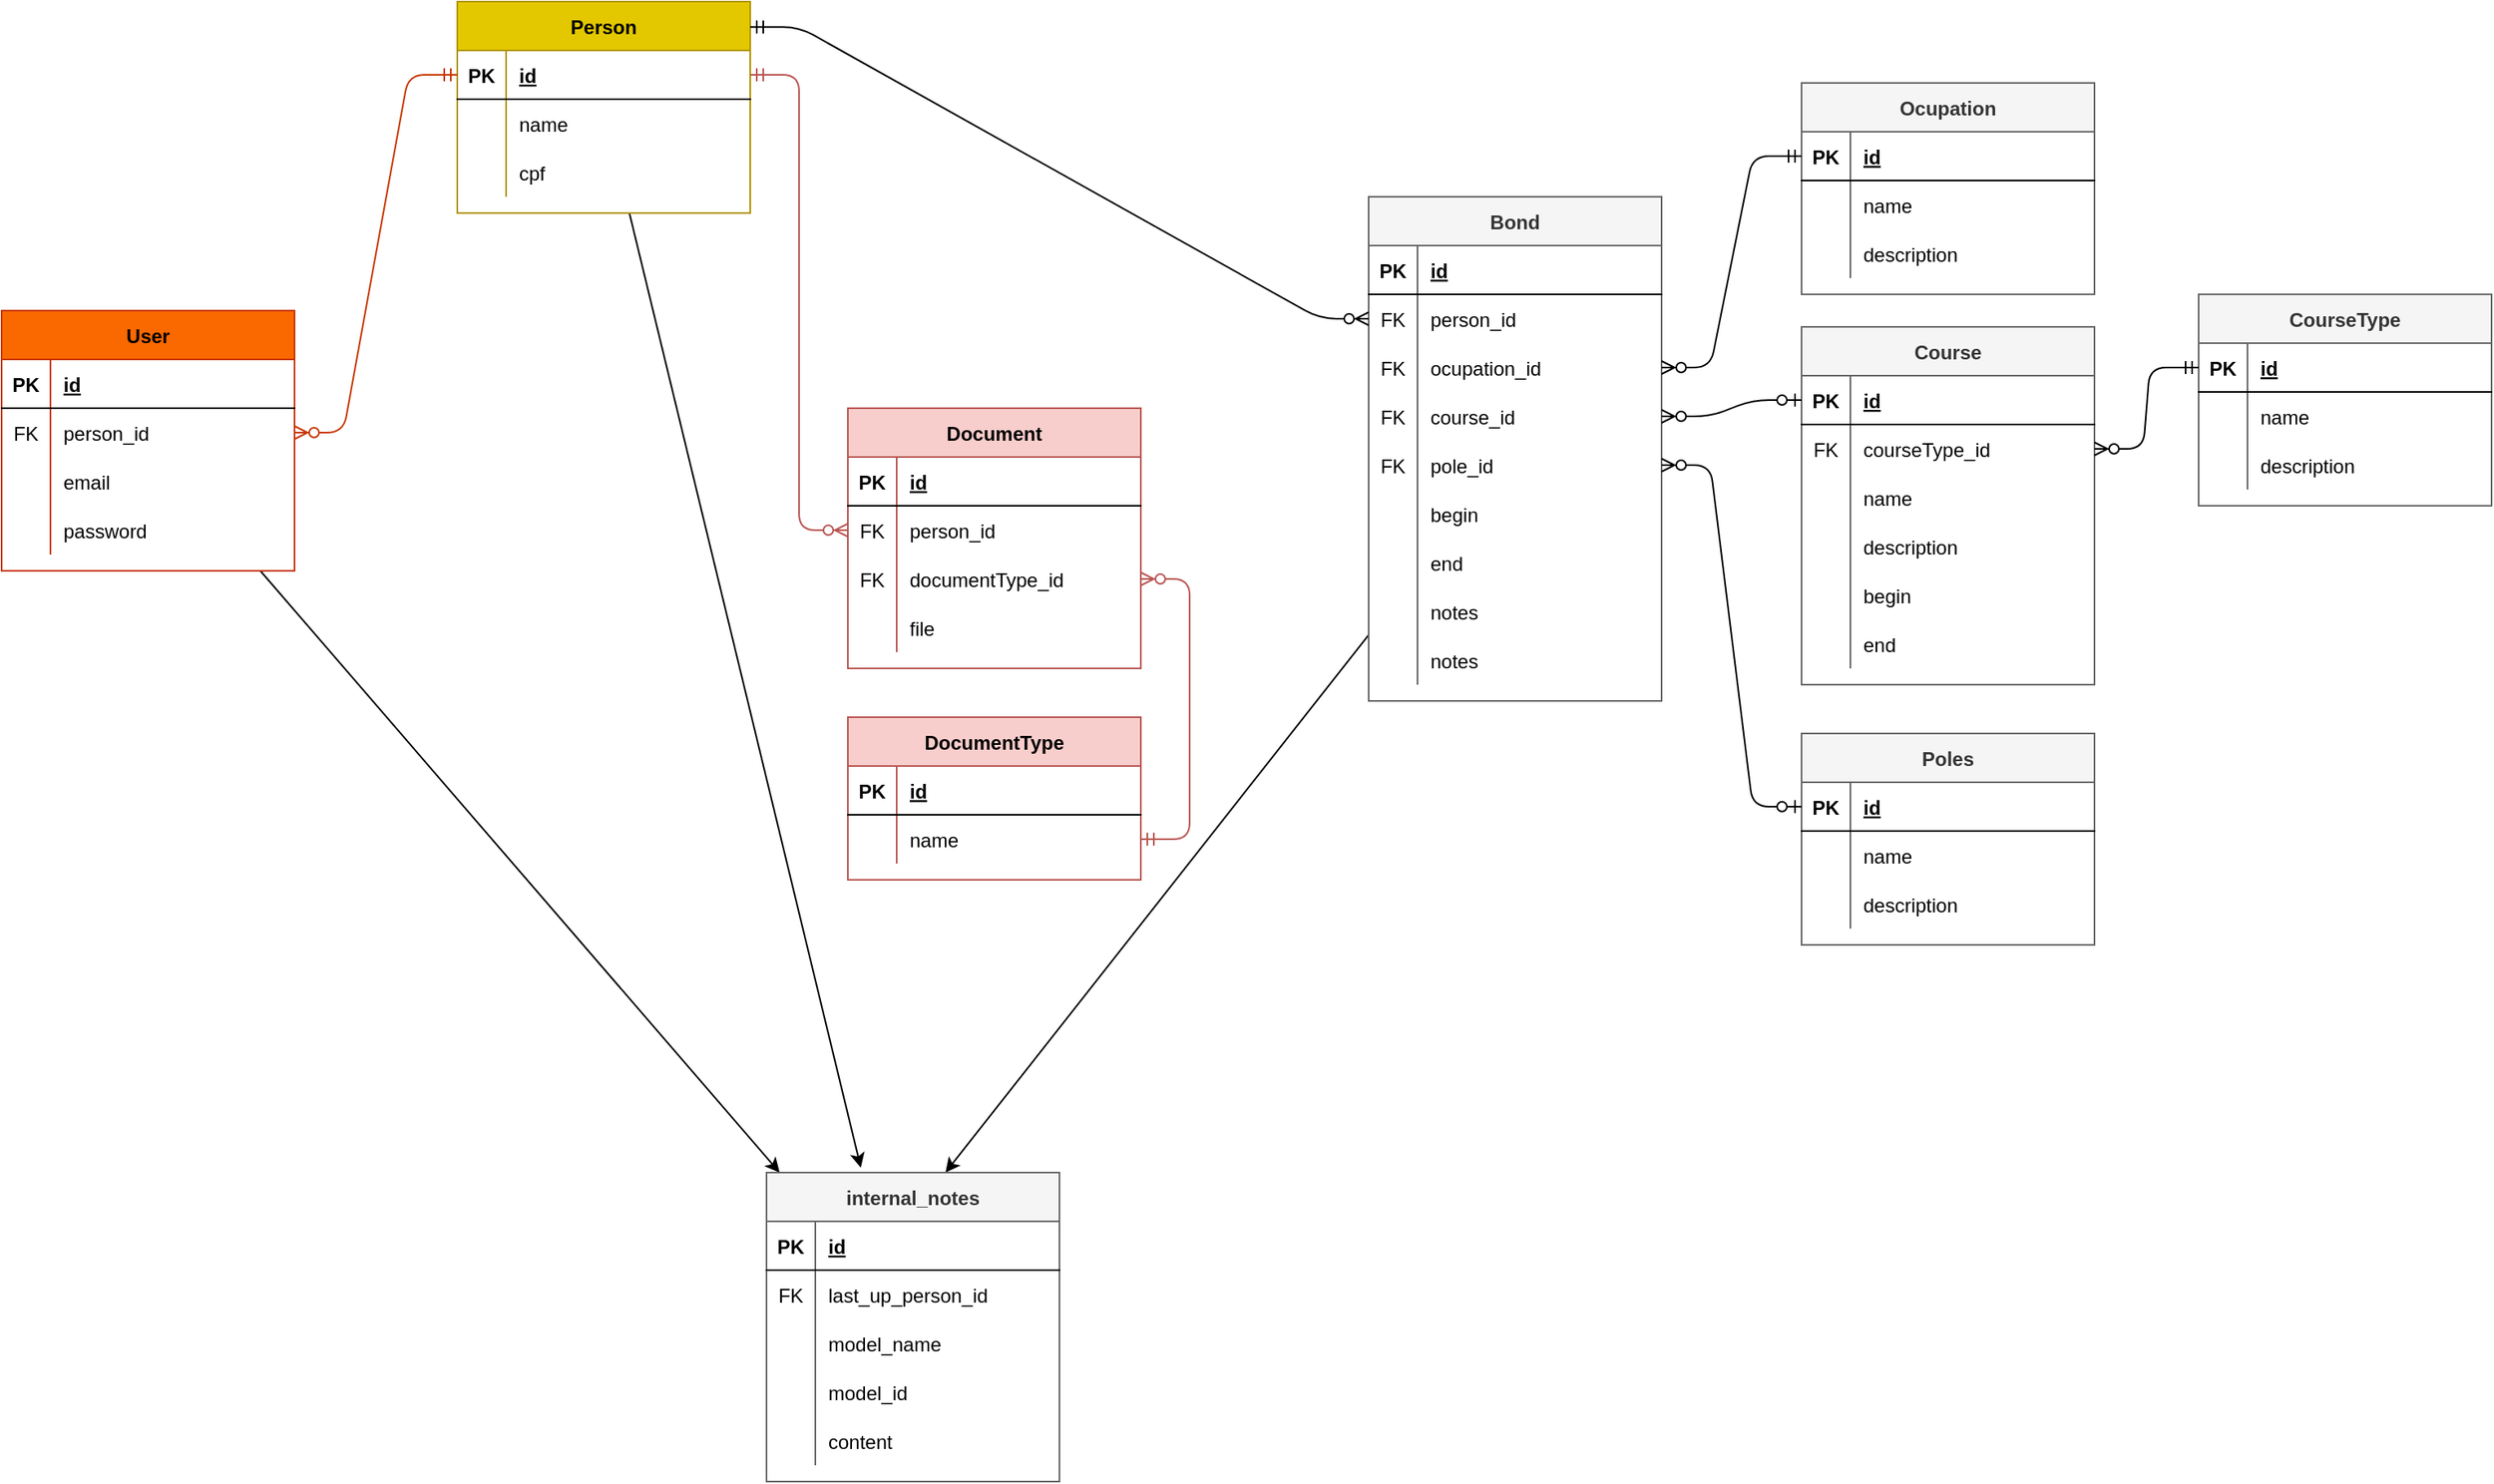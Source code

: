 <mxfile version="14.9.6" type="device" pages="2"><diagram id="ztLqfnOA8o0Iah_QIqPi" name="Geral"><mxGraphModel dx="1422" dy="822" grid="1" gridSize="10" guides="1" tooltips="1" connect="1" arrows="1" fold="1" page="1" pageScale="1" pageWidth="827" pageHeight="1169" background="#FFFFFF" math="0" shadow="0"><root><mxCell id="0"/><mxCell id="1" parent="0"/><mxCell id="5D5GdKtJO7tC9uImAB50-141" style="edgeStyle=none;rounded=0;orthogonalLoop=1;jettySize=auto;html=1;entryX=0.322;entryY=-0.016;entryDx=0;entryDy=0;entryPerimeter=0;" edge="1" parent="1" source="GoyWTh78nv-WPIjJP286-34" target="5D5GdKtJO7tC9uImAB50-120"><mxGeometry relative="1" as="geometry"/></mxCell><mxCell id="GoyWTh78nv-WPIjJP286-34" value="Person" style="shape=table;startSize=30;container=1;collapsible=1;childLayout=tableLayout;fixedRows=1;rowLines=0;fontStyle=1;align=center;resizeLast=1;fillColor=#e3c800;strokeColor=#B09500;fontColor=#000000;" parent="1" vertex="1"><mxGeometry x="350" y="50" width="180" height="130" as="geometry"><mxRectangle x="250" y="110" width="60" height="30" as="alternateBounds"/></mxGeometry></mxCell><mxCell id="GoyWTh78nv-WPIjJP286-35" value="" style="shape=partialRectangle;collapsible=0;dropTarget=0;pointerEvents=0;fillColor=none;top=0;left=0;bottom=1;right=0;points=[[0,0.5],[1,0.5]];portConstraint=eastwest;" parent="GoyWTh78nv-WPIjJP286-34" vertex="1"><mxGeometry y="30" width="180" height="30" as="geometry"/></mxCell><mxCell id="GoyWTh78nv-WPIjJP286-36" value="PK" style="shape=partialRectangle;connectable=0;fillColor=none;top=0;left=0;bottom=0;right=0;fontStyle=1;overflow=hidden;" parent="GoyWTh78nv-WPIjJP286-35" vertex="1"><mxGeometry width="30" height="30" as="geometry"/></mxCell><mxCell id="GoyWTh78nv-WPIjJP286-37" value="id" style="shape=partialRectangle;connectable=0;fillColor=none;top=0;left=0;bottom=0;right=0;align=left;spacingLeft=6;fontStyle=5;overflow=hidden;" parent="GoyWTh78nv-WPIjJP286-35" vertex="1"><mxGeometry x="30" width="150" height="30" as="geometry"/></mxCell><mxCell id="GoyWTh78nv-WPIjJP286-38" value="" style="shape=partialRectangle;collapsible=0;dropTarget=0;pointerEvents=0;fillColor=none;top=0;left=0;bottom=0;right=0;points=[[0,0.5],[1,0.5]];portConstraint=eastwest;" parent="GoyWTh78nv-WPIjJP286-34" vertex="1"><mxGeometry y="60" width="180" height="30" as="geometry"/></mxCell><mxCell id="GoyWTh78nv-WPIjJP286-39" value="" style="shape=partialRectangle;connectable=0;fillColor=none;top=0;left=0;bottom=0;right=0;editable=1;overflow=hidden;" parent="GoyWTh78nv-WPIjJP286-38" vertex="1"><mxGeometry width="30" height="30" as="geometry"/></mxCell><mxCell id="GoyWTh78nv-WPIjJP286-40" value="name" style="shape=partialRectangle;connectable=0;fillColor=none;top=0;left=0;bottom=0;right=0;align=left;spacingLeft=6;overflow=hidden;" parent="GoyWTh78nv-WPIjJP286-38" vertex="1"><mxGeometry x="30" width="150" height="30" as="geometry"/></mxCell><mxCell id="GoyWTh78nv-WPIjJP286-41" value="" style="shape=partialRectangle;collapsible=0;dropTarget=0;pointerEvents=0;fillColor=none;top=0;left=0;bottom=0;right=0;points=[[0,0.5],[1,0.5]];portConstraint=eastwest;" parent="GoyWTh78nv-WPIjJP286-34" vertex="1"><mxGeometry y="90" width="180" height="30" as="geometry"/></mxCell><mxCell id="GoyWTh78nv-WPIjJP286-42" value="" style="shape=partialRectangle;connectable=0;fillColor=none;top=0;left=0;bottom=0;right=0;editable=1;overflow=hidden;" parent="GoyWTh78nv-WPIjJP286-41" vertex="1"><mxGeometry width="30" height="30" as="geometry"/></mxCell><mxCell id="GoyWTh78nv-WPIjJP286-43" value="cpf" style="shape=partialRectangle;connectable=0;fillColor=none;top=0;left=0;bottom=0;right=0;align=left;spacingLeft=6;overflow=hidden;" parent="GoyWTh78nv-WPIjJP286-41" vertex="1"><mxGeometry x="30" width="150" height="30" as="geometry"/></mxCell><mxCell id="5D5GdKtJO7tC9uImAB50-140" style="edgeStyle=none;rounded=0;orthogonalLoop=1;jettySize=auto;html=1;" edge="1" parent="1" source="2" target="5D5GdKtJO7tC9uImAB50-120"><mxGeometry relative="1" as="geometry"/></mxCell><mxCell id="2" value="User" style="shape=table;startSize=30;container=1;collapsible=1;childLayout=tableLayout;fixedRows=1;rowLines=0;fontStyle=1;align=center;resizeLast=1;fillColor=#fa6800;strokeColor=#C73500;fontColor=#000000;" parent="1" vertex="1"><mxGeometry x="70" y="240" width="180" height="160" as="geometry"><mxRectangle x="100" y="180" width="60" height="30" as="alternateBounds"/></mxGeometry></mxCell><mxCell id="3" value="" style="shape=partialRectangle;collapsible=0;dropTarget=0;pointerEvents=0;fillColor=none;top=0;left=0;bottom=1;right=0;points=[[0,0.5],[1,0.5]];portConstraint=eastwest;" parent="2" vertex="1"><mxGeometry y="30" width="180" height="30" as="geometry"/></mxCell><mxCell id="4" value="PK" style="shape=partialRectangle;connectable=0;fillColor=none;top=0;left=0;bottom=0;right=0;fontStyle=1;overflow=hidden;" parent="3" vertex="1"><mxGeometry width="30" height="30" as="geometry"/></mxCell><mxCell id="5" value="id" style="shape=partialRectangle;connectable=0;fillColor=none;top=0;left=0;bottom=0;right=0;align=left;spacingLeft=6;fontStyle=5;overflow=hidden;" parent="3" vertex="1"><mxGeometry x="30" width="150" height="30" as="geometry"/></mxCell><mxCell id="6" value="" style="shape=partialRectangle;collapsible=0;dropTarget=0;pointerEvents=0;fillColor=none;top=0;left=0;bottom=0;right=0;points=[[0,0.5],[1,0.5]];portConstraint=eastwest;" parent="2" vertex="1"><mxGeometry y="60" width="180" height="30" as="geometry"/></mxCell><mxCell id="7" value="FK" style="shape=partialRectangle;connectable=0;fillColor=none;top=0;left=0;bottom=0;right=0;editable=1;overflow=hidden;" parent="6" vertex="1"><mxGeometry width="30" height="30" as="geometry"/></mxCell><mxCell id="8" value="person_id" style="shape=partialRectangle;connectable=0;fillColor=none;top=0;left=0;bottom=0;right=0;align=left;spacingLeft=6;overflow=hidden;" parent="6" vertex="1"><mxGeometry x="30" width="150" height="30" as="geometry"/></mxCell><mxCell id="9" value="" style="shape=partialRectangle;collapsible=0;dropTarget=0;pointerEvents=0;fillColor=none;top=0;left=0;bottom=0;right=0;points=[[0,0.5],[1,0.5]];portConstraint=eastwest;" parent="2" vertex="1"><mxGeometry y="90" width="180" height="30" as="geometry"/></mxCell><mxCell id="10" value="" style="shape=partialRectangle;connectable=0;fillColor=none;top=0;left=0;bottom=0;right=0;editable=1;overflow=hidden;" parent="9" vertex="1"><mxGeometry width="30" height="30" as="geometry"/></mxCell><mxCell id="11" value="email" style="shape=partialRectangle;connectable=0;fillColor=none;top=0;left=0;bottom=0;right=0;align=left;spacingLeft=6;overflow=hidden;" parent="9" vertex="1"><mxGeometry x="30" width="150" height="30" as="geometry"/></mxCell><mxCell id="12" value="" style="shape=partialRectangle;collapsible=0;dropTarget=0;pointerEvents=0;fillColor=none;top=0;left=0;bottom=0;right=0;points=[[0,0.5],[1,0.5]];portConstraint=eastwest;" parent="2" vertex="1"><mxGeometry y="120" width="180" height="30" as="geometry"/></mxCell><mxCell id="13" value="" style="shape=partialRectangle;connectable=0;fillColor=none;top=0;left=0;bottom=0;right=0;editable=1;overflow=hidden;" parent="12" vertex="1"><mxGeometry width="30" height="30" as="geometry"/></mxCell><mxCell id="14" value="password" style="shape=partialRectangle;connectable=0;fillColor=none;top=0;left=0;bottom=0;right=0;align=left;spacingLeft=6;overflow=hidden;" parent="12" vertex="1"><mxGeometry x="30" width="150" height="30" as="geometry"/></mxCell><mxCell id="rRbssYaLjys8ob-0oXuS-14" value="Document" style="shape=table;startSize=30;container=1;collapsible=1;childLayout=tableLayout;fixedRows=1;rowLines=0;fontStyle=1;align=center;resizeLast=1;fillColor=#f8cecc;strokeColor=#b85450;" parent="1" vertex="1"><mxGeometry x="590" y="300" width="180" height="160" as="geometry"><mxRectangle x="250" y="110" width="60" height="30" as="alternateBounds"/></mxGeometry></mxCell><mxCell id="rRbssYaLjys8ob-0oXuS-15" value="" style="shape=partialRectangle;collapsible=0;dropTarget=0;pointerEvents=0;fillColor=none;top=0;left=0;bottom=1;right=0;points=[[0,0.5],[1,0.5]];portConstraint=eastwest;" parent="rRbssYaLjys8ob-0oXuS-14" vertex="1"><mxGeometry y="30" width="180" height="30" as="geometry"/></mxCell><mxCell id="rRbssYaLjys8ob-0oXuS-16" value="PK" style="shape=partialRectangle;connectable=0;fillColor=none;top=0;left=0;bottom=0;right=0;fontStyle=1;overflow=hidden;" parent="rRbssYaLjys8ob-0oXuS-15" vertex="1"><mxGeometry width="30" height="30" as="geometry"/></mxCell><mxCell id="rRbssYaLjys8ob-0oXuS-17" value="id" style="shape=partialRectangle;connectable=0;fillColor=none;top=0;left=0;bottom=0;right=0;align=left;spacingLeft=6;fontStyle=5;overflow=hidden;" parent="rRbssYaLjys8ob-0oXuS-15" vertex="1"><mxGeometry x="30" width="150" height="30" as="geometry"/></mxCell><mxCell id="rRbssYaLjys8ob-0oXuS-49" style="shape=partialRectangle;collapsible=0;dropTarget=0;pointerEvents=0;fillColor=none;top=0;left=0;bottom=0;right=0;points=[[0,0.5],[1,0.5]];portConstraint=eastwest;" parent="rRbssYaLjys8ob-0oXuS-14" vertex="1"><mxGeometry y="60" width="180" height="30" as="geometry"/></mxCell><mxCell id="rRbssYaLjys8ob-0oXuS-50" value="FK" style="shape=partialRectangle;connectable=0;fillColor=none;top=0;left=0;bottom=0;right=0;editable=1;overflow=hidden;" parent="rRbssYaLjys8ob-0oXuS-49" vertex="1"><mxGeometry width="30" height="30" as="geometry"/></mxCell><mxCell id="rRbssYaLjys8ob-0oXuS-51" value="person_id" style="shape=partialRectangle;connectable=0;fillColor=none;top=0;left=0;bottom=0;right=0;align=left;spacingLeft=6;overflow=hidden;" parent="rRbssYaLjys8ob-0oXuS-49" vertex="1"><mxGeometry x="30" width="150" height="30" as="geometry"/></mxCell><mxCell id="rRbssYaLjys8ob-0oXuS-18" value="" style="shape=partialRectangle;collapsible=0;dropTarget=0;pointerEvents=0;fillColor=none;top=0;left=0;bottom=0;right=0;points=[[0,0.5],[1,0.5]];portConstraint=eastwest;" parent="rRbssYaLjys8ob-0oXuS-14" vertex="1"><mxGeometry y="90" width="180" height="30" as="geometry"/></mxCell><mxCell id="rRbssYaLjys8ob-0oXuS-19" value="FK" style="shape=partialRectangle;connectable=0;fillColor=none;top=0;left=0;bottom=0;right=0;editable=1;overflow=hidden;" parent="rRbssYaLjys8ob-0oXuS-18" vertex="1"><mxGeometry width="30" height="30" as="geometry"/></mxCell><mxCell id="rRbssYaLjys8ob-0oXuS-20" value="documentType_id" style="shape=partialRectangle;connectable=0;fillColor=none;top=0;left=0;bottom=0;right=0;align=left;spacingLeft=6;overflow=hidden;" parent="rRbssYaLjys8ob-0oXuS-18" vertex="1"><mxGeometry x="30" width="150" height="30" as="geometry"/></mxCell><mxCell id="rRbssYaLjys8ob-0oXuS-31" style="shape=partialRectangle;collapsible=0;dropTarget=0;pointerEvents=0;fillColor=none;top=0;left=0;bottom=0;right=0;points=[[0,0.5],[1,0.5]];portConstraint=eastwest;" parent="rRbssYaLjys8ob-0oXuS-14" vertex="1"><mxGeometry y="120" width="180" height="30" as="geometry"/></mxCell><mxCell id="rRbssYaLjys8ob-0oXuS-32" style="shape=partialRectangle;connectable=0;fillColor=none;top=0;left=0;bottom=0;right=0;editable=1;overflow=hidden;" parent="rRbssYaLjys8ob-0oXuS-31" vertex="1"><mxGeometry width="30" height="30" as="geometry"/></mxCell><mxCell id="rRbssYaLjys8ob-0oXuS-33" value="file" style="shape=partialRectangle;connectable=0;fillColor=none;top=0;left=0;bottom=0;right=0;align=left;spacingLeft=6;overflow=hidden;" parent="rRbssYaLjys8ob-0oXuS-31" vertex="1"><mxGeometry x="30" width="150" height="30" as="geometry"/></mxCell><mxCell id="rRbssYaLjys8ob-0oXuS-34" value="DocumentType" style="shape=table;startSize=30;container=1;collapsible=1;childLayout=tableLayout;fixedRows=1;rowLines=0;fontStyle=1;align=center;resizeLast=1;fillColor=#f8cecc;strokeColor=#b85450;" parent="1" vertex="1"><mxGeometry x="590" y="490" width="180" height="100" as="geometry"><mxRectangle x="250" y="110" width="60" height="30" as="alternateBounds"/></mxGeometry></mxCell><mxCell id="rRbssYaLjys8ob-0oXuS-35" value="" style="shape=partialRectangle;collapsible=0;dropTarget=0;pointerEvents=0;fillColor=none;top=0;left=0;bottom=1;right=0;points=[[0,0.5],[1,0.5]];portConstraint=eastwest;" parent="rRbssYaLjys8ob-0oXuS-34" vertex="1"><mxGeometry y="30" width="180" height="30" as="geometry"/></mxCell><mxCell id="rRbssYaLjys8ob-0oXuS-36" value="PK" style="shape=partialRectangle;connectable=0;fillColor=none;top=0;left=0;bottom=0;right=0;fontStyle=1;overflow=hidden;" parent="rRbssYaLjys8ob-0oXuS-35" vertex="1"><mxGeometry width="30" height="30" as="geometry"/></mxCell><mxCell id="rRbssYaLjys8ob-0oXuS-37" value="id" style="shape=partialRectangle;connectable=0;fillColor=none;top=0;left=0;bottom=0;right=0;align=left;spacingLeft=6;fontStyle=5;overflow=hidden;" parent="rRbssYaLjys8ob-0oXuS-35" vertex="1"><mxGeometry x="30" width="150" height="30" as="geometry"/></mxCell><mxCell id="rRbssYaLjys8ob-0oXuS-38" value="" style="shape=partialRectangle;collapsible=0;dropTarget=0;pointerEvents=0;fillColor=none;top=0;left=0;bottom=0;right=0;points=[[0,0.5],[1,0.5]];portConstraint=eastwest;" parent="rRbssYaLjys8ob-0oXuS-34" vertex="1"><mxGeometry y="60" width="180" height="30" as="geometry"/></mxCell><mxCell id="rRbssYaLjys8ob-0oXuS-39" value="" style="shape=partialRectangle;connectable=0;fillColor=none;top=0;left=0;bottom=0;right=0;editable=1;overflow=hidden;" parent="rRbssYaLjys8ob-0oXuS-38" vertex="1"><mxGeometry width="30" height="30" as="geometry"/></mxCell><mxCell id="rRbssYaLjys8ob-0oXuS-40" value="name" style="shape=partialRectangle;connectable=0;fillColor=none;top=0;left=0;bottom=0;right=0;align=left;spacingLeft=6;overflow=hidden;" parent="rRbssYaLjys8ob-0oXuS-38" vertex="1"><mxGeometry x="30" width="150" height="30" as="geometry"/></mxCell><mxCell id="15" value="" style="edgeStyle=entityRelationEdgeStyle;fontSize=12;html=1;endArrow=ERzeroToMany;startArrow=ERmandOne;exitX=0;exitY=0.5;exitDx=0;exitDy=0;fillColor=#fa6800;strokeColor=#C73500;" parent="1" source="GoyWTh78nv-WPIjJP286-35" target="6" edge="1"><mxGeometry width="100" height="100" relative="1" as="geometry"><mxPoint x="360" y="490" as="sourcePoint"/><mxPoint x="460" y="390" as="targetPoint"/></mxGeometry></mxCell><mxCell id="17" value="" style="edgeStyle=entityRelationEdgeStyle;fontSize=12;html=1;endArrow=ERzeroToMany;startArrow=ERmandOne;exitX=1;exitY=0.5;exitDx=0;exitDy=0;entryX=0;entryY=0.5;entryDx=0;entryDy=0;fillColor=#f8cecc;strokeColor=#b85450;" parent="1" source="GoyWTh78nv-WPIjJP286-35" target="rRbssYaLjys8ob-0oXuS-49" edge="1"><mxGeometry width="100" height="100" relative="1" as="geometry"><mxPoint x="200" y="650" as="sourcePoint"/><mxPoint x="300" y="550" as="targetPoint"/></mxGeometry></mxCell><mxCell id="18" value="" style="edgeStyle=entityRelationEdgeStyle;fontSize=12;html=1;endArrow=ERzeroToMany;startArrow=ERmandOne;fillColor=#f8cecc;strokeColor=#b85450;exitX=1;exitY=0.5;exitDx=0;exitDy=0;entryX=1;entryY=0.5;entryDx=0;entryDy=0;" parent="1" source="rRbssYaLjys8ob-0oXuS-38" target="rRbssYaLjys8ob-0oXuS-18" edge="1"><mxGeometry width="100" height="100" relative="1" as="geometry"><mxPoint x="240" y="710" as="sourcePoint"/><mxPoint x="800" y="610" as="targetPoint"/></mxGeometry></mxCell><mxCell id="5D5GdKtJO7tC9uImAB50-139" style="rounded=0;orthogonalLoop=1;jettySize=auto;html=1;entryX=0.611;entryY=0;entryDx=0;entryDy=0;entryPerimeter=0;" edge="1" parent="1" source="19" target="5D5GdKtJO7tC9uImAB50-120"><mxGeometry relative="1" as="geometry"/></mxCell><mxCell id="19" value="Bond" style="shape=table;startSize=30;container=1;collapsible=1;childLayout=tableLayout;fixedRows=1;rowLines=0;fontStyle=1;align=center;resizeLast=1;fillColor=#f5f5f5;strokeColor=#666666;fontColor=#333333;" parent="1" vertex="1"><mxGeometry x="910" y="170" width="180" height="310" as="geometry"><mxRectangle x="100" y="180" width="60" height="30" as="alternateBounds"/></mxGeometry></mxCell><mxCell id="20" value="" style="shape=partialRectangle;collapsible=0;dropTarget=0;pointerEvents=0;fillColor=none;top=0;left=0;bottom=1;right=0;points=[[0,0.5],[1,0.5]];portConstraint=eastwest;" parent="19" vertex="1"><mxGeometry y="30" width="180" height="30" as="geometry"/></mxCell><mxCell id="21" value="PK" style="shape=partialRectangle;connectable=0;fillColor=none;top=0;left=0;bottom=0;right=0;fontStyle=1;overflow=hidden;" parent="20" vertex="1"><mxGeometry width="30" height="30" as="geometry"/></mxCell><mxCell id="22" value="id" style="shape=partialRectangle;connectable=0;fillColor=none;top=0;left=0;bottom=0;right=0;align=left;spacingLeft=6;fontStyle=5;overflow=hidden;" parent="20" vertex="1"><mxGeometry x="30" width="150" height="30" as="geometry"/></mxCell><mxCell id="23" value="" style="shape=partialRectangle;collapsible=0;dropTarget=0;pointerEvents=0;fillColor=none;top=0;left=0;bottom=0;right=0;points=[[0,0.5],[1,0.5]];portConstraint=eastwest;" parent="19" vertex="1"><mxGeometry y="60" width="180" height="30" as="geometry"/></mxCell><mxCell id="24" value="FK" style="shape=partialRectangle;connectable=0;fillColor=none;top=0;left=0;bottom=0;right=0;editable=1;overflow=hidden;" parent="23" vertex="1"><mxGeometry width="30" height="30" as="geometry"/></mxCell><mxCell id="25" value="person_id" style="shape=partialRectangle;connectable=0;fillColor=none;top=0;left=0;bottom=0;right=0;align=left;spacingLeft=6;overflow=hidden;" parent="23" vertex="1"><mxGeometry x="30" width="150" height="30" as="geometry"/></mxCell><mxCell id="41" style="shape=partialRectangle;collapsible=0;dropTarget=0;pointerEvents=0;fillColor=none;top=0;left=0;bottom=0;right=0;points=[[0,0.5],[1,0.5]];portConstraint=eastwest;" parent="19" vertex="1"><mxGeometry y="90" width="180" height="30" as="geometry"/></mxCell><mxCell id="42" value="FK" style="shape=partialRectangle;connectable=0;fillColor=none;top=0;left=0;bottom=0;right=0;editable=1;overflow=hidden;" parent="41" vertex="1"><mxGeometry width="30" height="30" as="geometry"/></mxCell><mxCell id="43" value="ocupation_id" style="shape=partialRectangle;connectable=0;fillColor=none;top=0;left=0;bottom=0;right=0;align=left;spacingLeft=6;overflow=hidden;" parent="41" vertex="1"><mxGeometry x="30" width="150" height="30" as="geometry"/></mxCell><mxCell id="44" style="shape=partialRectangle;collapsible=0;dropTarget=0;pointerEvents=0;fillColor=none;top=0;left=0;bottom=0;right=0;points=[[0,0.5],[1,0.5]];portConstraint=eastwest;" parent="19" vertex="1"><mxGeometry y="120" width="180" height="30" as="geometry"/></mxCell><mxCell id="45" value="FK" style="shape=partialRectangle;connectable=0;fillColor=none;top=0;left=0;bottom=0;right=0;editable=1;overflow=hidden;" parent="44" vertex="1"><mxGeometry width="30" height="30" as="geometry"/></mxCell><mxCell id="46" value="course_id" style="shape=partialRectangle;connectable=0;fillColor=none;top=0;left=0;bottom=0;right=0;align=left;spacingLeft=6;overflow=hidden;" parent="44" vertex="1"><mxGeometry x="30" width="150" height="30" as="geometry"/></mxCell><mxCell id="35" style="shape=partialRectangle;collapsible=0;dropTarget=0;pointerEvents=0;fillColor=none;top=0;left=0;bottom=0;right=0;points=[[0,0.5],[1,0.5]];portConstraint=eastwest;" parent="19" vertex="1"><mxGeometry y="150" width="180" height="30" as="geometry"/></mxCell><mxCell id="36" value="FK" style="shape=partialRectangle;connectable=0;fillColor=none;top=0;left=0;bottom=0;right=0;editable=1;overflow=hidden;" parent="35" vertex="1"><mxGeometry width="30" height="30" as="geometry"/></mxCell><mxCell id="37" value="pole_id" style="shape=partialRectangle;connectable=0;fillColor=none;top=0;left=0;bottom=0;right=0;align=left;spacingLeft=6;overflow=hidden;" parent="35" vertex="1"><mxGeometry x="30" width="150" height="30" as="geometry"/></mxCell><mxCell id="26" value="" style="shape=partialRectangle;collapsible=0;dropTarget=0;pointerEvents=0;fillColor=none;top=0;left=0;bottom=0;right=0;points=[[0,0.5],[1,0.5]];portConstraint=eastwest;" parent="19" vertex="1"><mxGeometry y="180" width="180" height="30" as="geometry"/></mxCell><mxCell id="27" value="" style="shape=partialRectangle;connectable=0;fillColor=none;top=0;left=0;bottom=0;right=0;editable=1;overflow=hidden;" parent="26" vertex="1"><mxGeometry width="30" height="30" as="geometry"/></mxCell><mxCell id="28" value="begin" style="shape=partialRectangle;connectable=0;fillColor=none;top=0;left=0;bottom=0;right=0;align=left;spacingLeft=6;overflow=hidden;" parent="26" vertex="1"><mxGeometry x="30" width="150" height="30" as="geometry"/></mxCell><mxCell id="29" value="" style="shape=partialRectangle;collapsible=0;dropTarget=0;pointerEvents=0;fillColor=none;top=0;left=0;bottom=0;right=0;points=[[0,0.5],[1,0.5]];portConstraint=eastwest;" parent="19" vertex="1"><mxGeometry y="210" width="180" height="30" as="geometry"/></mxCell><mxCell id="30" value="" style="shape=partialRectangle;connectable=0;fillColor=none;top=0;left=0;bottom=0;right=0;editable=1;overflow=hidden;" parent="29" vertex="1"><mxGeometry width="30" height="30" as="geometry"/></mxCell><mxCell id="31" value="end" style="shape=partialRectangle;connectable=0;fillColor=none;top=0;left=0;bottom=0;right=0;align=left;spacingLeft=6;overflow=hidden;" parent="29" vertex="1"><mxGeometry x="30" width="150" height="30" as="geometry"/></mxCell><mxCell id="hvBp4C-w39D1sYelr3T_-169" style="shape=partialRectangle;collapsible=0;dropTarget=0;pointerEvents=0;fillColor=none;top=0;left=0;bottom=0;right=0;points=[[0,0.5],[1,0.5]];portConstraint=eastwest;" parent="19" vertex="1"><mxGeometry y="240" width="180" height="30" as="geometry"/></mxCell><mxCell id="hvBp4C-w39D1sYelr3T_-170" style="shape=partialRectangle;connectable=0;fillColor=none;top=0;left=0;bottom=0;right=0;editable=1;overflow=hidden;" parent="hvBp4C-w39D1sYelr3T_-169" vertex="1"><mxGeometry width="30" height="30" as="geometry"/></mxCell><mxCell id="hvBp4C-w39D1sYelr3T_-171" value="notes" style="shape=partialRectangle;connectable=0;fillColor=none;top=0;left=0;bottom=0;right=0;align=left;spacingLeft=6;overflow=hidden;" parent="hvBp4C-w39D1sYelr3T_-169" vertex="1"><mxGeometry x="30" width="150" height="30" as="geometry"/></mxCell><mxCell id="118" style="shape=partialRectangle;collapsible=0;dropTarget=0;pointerEvents=0;fillColor=none;top=0;left=0;bottom=0;right=0;points=[[0,0.5],[1,0.5]];portConstraint=eastwest;" parent="19" vertex="1"><mxGeometry y="270" width="180" height="30" as="geometry"/></mxCell><mxCell id="119" style="shape=partialRectangle;connectable=0;fillColor=none;top=0;left=0;bottom=0;right=0;editable=1;overflow=hidden;" parent="118" vertex="1"><mxGeometry width="30" height="30" as="geometry"/></mxCell><mxCell id="120" value="notes" style="shape=partialRectangle;connectable=0;fillColor=none;top=0;left=0;bottom=0;right=0;align=left;spacingLeft=6;overflow=hidden;" parent="118" vertex="1"><mxGeometry x="30" width="150" height="30" as="geometry"/></mxCell><mxCell id="47" value="Ocupation" style="shape=table;startSize=30;container=1;collapsible=1;childLayout=tableLayout;fixedRows=1;rowLines=0;fontStyle=1;align=center;resizeLast=1;fillColor=#f5f5f5;strokeColor=#666666;fontColor=#333333;" parent="1" vertex="1"><mxGeometry x="1176" y="100" width="180" height="130" as="geometry"><mxRectangle x="100" y="180" width="60" height="30" as="alternateBounds"/></mxGeometry></mxCell><mxCell id="48" value="" style="shape=partialRectangle;collapsible=0;dropTarget=0;pointerEvents=0;fillColor=none;top=0;left=0;bottom=1;right=0;points=[[0,0.5],[1,0.5]];portConstraint=eastwest;" parent="47" vertex="1"><mxGeometry y="30" width="180" height="30" as="geometry"/></mxCell><mxCell id="49" value="PK" style="shape=partialRectangle;connectable=0;fillColor=none;top=0;left=0;bottom=0;right=0;fontStyle=1;overflow=hidden;" parent="48" vertex="1"><mxGeometry width="30" height="30" as="geometry"/></mxCell><mxCell id="50" value="id" style="shape=partialRectangle;connectable=0;fillColor=none;top=0;left=0;bottom=0;right=0;align=left;spacingLeft=6;fontStyle=5;overflow=hidden;" parent="48" vertex="1"><mxGeometry x="30" width="150" height="30" as="geometry"/></mxCell><mxCell id="51" value="" style="shape=partialRectangle;collapsible=0;dropTarget=0;pointerEvents=0;fillColor=none;top=0;left=0;bottom=0;right=0;points=[[0,0.5],[1,0.5]];portConstraint=eastwest;" parent="47" vertex="1"><mxGeometry y="60" width="180" height="30" as="geometry"/></mxCell><mxCell id="52" value="" style="shape=partialRectangle;connectable=0;fillColor=none;top=0;left=0;bottom=0;right=0;editable=1;overflow=hidden;" parent="51" vertex="1"><mxGeometry width="30" height="30" as="geometry"/></mxCell><mxCell id="53" value="name" style="shape=partialRectangle;connectable=0;fillColor=none;top=0;left=0;bottom=0;right=0;align=left;spacingLeft=6;overflow=hidden;" parent="51" vertex="1"><mxGeometry x="30" width="150" height="30" as="geometry"/></mxCell><mxCell id="69" style="shape=partialRectangle;collapsible=0;dropTarget=0;pointerEvents=0;fillColor=none;top=0;left=0;bottom=0;right=0;points=[[0,0.5],[1,0.5]];portConstraint=eastwest;" parent="47" vertex="1"><mxGeometry y="90" width="180" height="30" as="geometry"/></mxCell><mxCell id="70" style="shape=partialRectangle;connectable=0;fillColor=none;top=0;left=0;bottom=0;right=0;editable=1;overflow=hidden;" parent="69" vertex="1"><mxGeometry width="30" height="30" as="geometry"/></mxCell><mxCell id="71" value="description" style="shape=partialRectangle;connectable=0;fillColor=none;top=0;left=0;bottom=0;right=0;align=left;spacingLeft=6;overflow=hidden;" parent="69" vertex="1"><mxGeometry x="30" width="150" height="30" as="geometry"/></mxCell><mxCell id="72" value="Course" style="shape=table;startSize=30;container=1;collapsible=1;childLayout=tableLayout;fixedRows=1;rowLines=0;fontStyle=1;align=center;resizeLast=1;fillColor=#f5f5f5;strokeColor=#666666;fontColor=#333333;" parent="1" vertex="1"><mxGeometry x="1176" y="250" width="180" height="220" as="geometry"><mxRectangle x="100" y="180" width="60" height="30" as="alternateBounds"/></mxGeometry></mxCell><mxCell id="73" value="" style="shape=partialRectangle;collapsible=0;dropTarget=0;pointerEvents=0;fillColor=none;top=0;left=0;bottom=1;right=0;points=[[0,0.5],[1,0.5]];portConstraint=eastwest;" parent="72" vertex="1"><mxGeometry y="30" width="180" height="30" as="geometry"/></mxCell><mxCell id="74" value="PK" style="shape=partialRectangle;connectable=0;fillColor=none;top=0;left=0;bottom=0;right=0;fontStyle=1;overflow=hidden;" parent="73" vertex="1"><mxGeometry width="30" height="30" as="geometry"/></mxCell><mxCell id="75" value="id" style="shape=partialRectangle;connectable=0;fillColor=none;top=0;left=0;bottom=0;right=0;align=left;spacingLeft=6;fontStyle=5;overflow=hidden;" parent="73" vertex="1"><mxGeometry x="30" width="150" height="30" as="geometry"/></mxCell><mxCell id="92" style="shape=partialRectangle;collapsible=0;dropTarget=0;pointerEvents=0;fillColor=none;top=0;left=0;bottom=0;right=0;points=[[0,0.5],[1,0.5]];portConstraint=eastwest;" parent="72" vertex="1"><mxGeometry y="60" width="180" height="30" as="geometry"/></mxCell><mxCell id="93" value="FK" style="shape=partialRectangle;connectable=0;fillColor=none;top=0;left=0;bottom=0;right=0;editable=1;overflow=hidden;" parent="92" vertex="1"><mxGeometry width="30" height="30" as="geometry"/></mxCell><mxCell id="94" value="courseType_id" style="shape=partialRectangle;connectable=0;fillColor=none;top=0;left=0;bottom=0;right=0;align=left;spacingLeft=6;overflow=hidden;" parent="92" vertex="1"><mxGeometry x="30" width="150" height="30" as="geometry"/></mxCell><mxCell id="76" value="" style="shape=partialRectangle;collapsible=0;dropTarget=0;pointerEvents=0;fillColor=none;top=0;left=0;bottom=0;right=0;points=[[0,0.5],[1,0.5]];portConstraint=eastwest;" parent="72" vertex="1"><mxGeometry y="90" width="180" height="30" as="geometry"/></mxCell><mxCell id="77" value="" style="shape=partialRectangle;connectable=0;fillColor=none;top=0;left=0;bottom=0;right=0;editable=1;overflow=hidden;" parent="76" vertex="1"><mxGeometry width="30" height="30" as="geometry"/></mxCell><mxCell id="78" value="name" style="shape=partialRectangle;connectable=0;fillColor=none;top=0;left=0;bottom=0;right=0;align=left;spacingLeft=6;overflow=hidden;" parent="76" vertex="1"><mxGeometry x="30" width="150" height="30" as="geometry"/></mxCell><mxCell id="79" style="shape=partialRectangle;collapsible=0;dropTarget=0;pointerEvents=0;fillColor=none;top=0;left=0;bottom=0;right=0;points=[[0,0.5],[1,0.5]];portConstraint=eastwest;" parent="72" vertex="1"><mxGeometry y="120" width="180" height="30" as="geometry"/></mxCell><mxCell id="80" style="shape=partialRectangle;connectable=0;fillColor=none;top=0;left=0;bottom=0;right=0;editable=1;overflow=hidden;" parent="79" vertex="1"><mxGeometry width="30" height="30" as="geometry"/></mxCell><mxCell id="81" value="description" style="shape=partialRectangle;connectable=0;fillColor=none;top=0;left=0;bottom=0;right=0;align=left;spacingLeft=6;overflow=hidden;" parent="79" vertex="1"><mxGeometry x="30" width="150" height="30" as="geometry"/></mxCell><mxCell id="111" style="shape=partialRectangle;collapsible=0;dropTarget=0;pointerEvents=0;fillColor=none;top=0;left=0;bottom=0;right=0;points=[[0,0.5],[1,0.5]];portConstraint=eastwest;" parent="72" vertex="1"><mxGeometry y="150" width="180" height="30" as="geometry"/></mxCell><mxCell id="112" style="shape=partialRectangle;connectable=0;fillColor=none;top=0;left=0;bottom=0;right=0;editable=1;overflow=hidden;" parent="111" vertex="1"><mxGeometry width="30" height="30" as="geometry"/></mxCell><mxCell id="113" value="begin" style="shape=partialRectangle;connectable=0;fillColor=none;top=0;left=0;bottom=0;right=0;align=left;spacingLeft=6;overflow=hidden;" parent="111" vertex="1"><mxGeometry x="30" width="150" height="30" as="geometry"/></mxCell><mxCell id="114" style="shape=partialRectangle;collapsible=0;dropTarget=0;pointerEvents=0;fillColor=none;top=0;left=0;bottom=0;right=0;points=[[0,0.5],[1,0.5]];portConstraint=eastwest;" parent="72" vertex="1"><mxGeometry y="180" width="180" height="30" as="geometry"/></mxCell><mxCell id="115" style="shape=partialRectangle;connectable=0;fillColor=none;top=0;left=0;bottom=0;right=0;editable=1;overflow=hidden;" parent="114" vertex="1"><mxGeometry width="30" height="30" as="geometry"/></mxCell><mxCell id="116" value="end" style="shape=partialRectangle;connectable=0;fillColor=none;top=0;left=0;bottom=0;right=0;align=left;spacingLeft=6;overflow=hidden;" parent="114" vertex="1"><mxGeometry x="30" width="150" height="30" as="geometry"/></mxCell><mxCell id="82" value="CourseType" style="shape=table;startSize=30;container=1;collapsible=1;childLayout=tableLayout;fixedRows=1;rowLines=0;fontStyle=1;align=center;resizeLast=1;fillColor=#f5f5f5;strokeColor=#666666;fontColor=#333333;" parent="1" vertex="1"><mxGeometry x="1420" y="230" width="180" height="130" as="geometry"><mxRectangle x="100" y="180" width="60" height="30" as="alternateBounds"/></mxGeometry></mxCell><mxCell id="83" value="" style="shape=partialRectangle;collapsible=0;dropTarget=0;pointerEvents=0;fillColor=none;top=0;left=0;bottom=1;right=0;points=[[0,0.5],[1,0.5]];portConstraint=eastwest;" parent="82" vertex="1"><mxGeometry y="30" width="180" height="30" as="geometry"/></mxCell><mxCell id="84" value="PK" style="shape=partialRectangle;connectable=0;fillColor=none;top=0;left=0;bottom=0;right=0;fontStyle=1;overflow=hidden;" parent="83" vertex="1"><mxGeometry width="30" height="30" as="geometry"/></mxCell><mxCell id="85" value="id" style="shape=partialRectangle;connectable=0;fillColor=none;top=0;left=0;bottom=0;right=0;align=left;spacingLeft=6;fontStyle=5;overflow=hidden;" parent="83" vertex="1"><mxGeometry x="30" width="150" height="30" as="geometry"/></mxCell><mxCell id="86" value="" style="shape=partialRectangle;collapsible=0;dropTarget=0;pointerEvents=0;fillColor=none;top=0;left=0;bottom=0;right=0;points=[[0,0.5],[1,0.5]];portConstraint=eastwest;" parent="82" vertex="1"><mxGeometry y="60" width="180" height="30" as="geometry"/></mxCell><mxCell id="87" value="" style="shape=partialRectangle;connectable=0;fillColor=none;top=0;left=0;bottom=0;right=0;editable=1;overflow=hidden;" parent="86" vertex="1"><mxGeometry width="30" height="30" as="geometry"/></mxCell><mxCell id="88" value="name" style="shape=partialRectangle;connectable=0;fillColor=none;top=0;left=0;bottom=0;right=0;align=left;spacingLeft=6;overflow=hidden;" parent="86" vertex="1"><mxGeometry x="30" width="150" height="30" as="geometry"/></mxCell><mxCell id="89" style="shape=partialRectangle;collapsible=0;dropTarget=0;pointerEvents=0;fillColor=none;top=0;left=0;bottom=0;right=0;points=[[0,0.5],[1,0.5]];portConstraint=eastwest;" parent="82" vertex="1"><mxGeometry y="90" width="180" height="30" as="geometry"/></mxCell><mxCell id="90" style="shape=partialRectangle;connectable=0;fillColor=none;top=0;left=0;bottom=0;right=0;editable=1;overflow=hidden;" parent="89" vertex="1"><mxGeometry width="30" height="30" as="geometry"/></mxCell><mxCell id="91" value="description" style="shape=partialRectangle;connectable=0;fillColor=none;top=0;left=0;bottom=0;right=0;align=left;spacingLeft=6;overflow=hidden;" parent="89" vertex="1"><mxGeometry x="30" width="150" height="30" as="geometry"/></mxCell><mxCell id="96" value="" style="edgeStyle=entityRelationEdgeStyle;fontSize=12;html=1;endArrow=ERzeroToMany;startArrow=ERmandOne;entryX=1;entryY=0.5;entryDx=0;entryDy=0;startFill=0;" parent="1" source="83" target="92" edge="1"><mxGeometry width="100" height="100" relative="1" as="geometry"><mxPoint x="1016" y="395" as="sourcePoint"/><mxPoint x="1116" y="295" as="targetPoint"/></mxGeometry></mxCell><mxCell id="97" value="Poles" style="shape=table;startSize=30;container=1;collapsible=1;childLayout=tableLayout;fixedRows=1;rowLines=0;fontStyle=1;align=center;resizeLast=1;fillColor=#f5f5f5;strokeColor=#666666;fontColor=#333333;" parent="1" vertex="1"><mxGeometry x="1176" y="500" width="180" height="130" as="geometry"><mxRectangle x="100" y="180" width="60" height="30" as="alternateBounds"/></mxGeometry></mxCell><mxCell id="98" value="" style="shape=partialRectangle;collapsible=0;dropTarget=0;pointerEvents=0;fillColor=none;top=0;left=0;bottom=1;right=0;points=[[0,0.5],[1,0.5]];portConstraint=eastwest;" parent="97" vertex="1"><mxGeometry y="30" width="180" height="30" as="geometry"/></mxCell><mxCell id="99" value="PK" style="shape=partialRectangle;connectable=0;fillColor=none;top=0;left=0;bottom=0;right=0;fontStyle=1;overflow=hidden;" parent="98" vertex="1"><mxGeometry width="30" height="30" as="geometry"/></mxCell><mxCell id="100" value="id" style="shape=partialRectangle;connectable=0;fillColor=none;top=0;left=0;bottom=0;right=0;align=left;spacingLeft=6;fontStyle=5;overflow=hidden;" parent="98" vertex="1"><mxGeometry x="30" width="150" height="30" as="geometry"/></mxCell><mxCell id="101" value="" style="shape=partialRectangle;collapsible=0;dropTarget=0;pointerEvents=0;fillColor=none;top=0;left=0;bottom=0;right=0;points=[[0,0.5],[1,0.5]];portConstraint=eastwest;" parent="97" vertex="1"><mxGeometry y="60" width="180" height="30" as="geometry"/></mxCell><mxCell id="102" value="" style="shape=partialRectangle;connectable=0;fillColor=none;top=0;left=0;bottom=0;right=0;editable=1;overflow=hidden;" parent="101" vertex="1"><mxGeometry width="30" height="30" as="geometry"/></mxCell><mxCell id="103" value="name" style="shape=partialRectangle;connectable=0;fillColor=none;top=0;left=0;bottom=0;right=0;align=left;spacingLeft=6;overflow=hidden;" parent="101" vertex="1"><mxGeometry x="30" width="150" height="30" as="geometry"/></mxCell><mxCell id="104" style="shape=partialRectangle;collapsible=0;dropTarget=0;pointerEvents=0;fillColor=none;top=0;left=0;bottom=0;right=0;points=[[0,0.5],[1,0.5]];portConstraint=eastwest;" parent="97" vertex="1"><mxGeometry y="90" width="180" height="30" as="geometry"/></mxCell><mxCell id="105" style="shape=partialRectangle;connectable=0;fillColor=none;top=0;left=0;bottom=0;right=0;editable=1;overflow=hidden;" parent="104" vertex="1"><mxGeometry width="30" height="30" as="geometry"/></mxCell><mxCell id="106" value="description" style="shape=partialRectangle;connectable=0;fillColor=none;top=0;left=0;bottom=0;right=0;align=left;spacingLeft=6;overflow=hidden;" parent="104" vertex="1"><mxGeometry x="30" width="150" height="30" as="geometry"/></mxCell><mxCell id="107" value="" style="edgeStyle=entityRelationEdgeStyle;fontSize=12;html=1;endArrow=ERzeroToMany;startArrow=ERmandOne;exitX=0;exitY=0.5;exitDx=0;exitDy=0;" parent="1" source="48" target="41" edge="1"><mxGeometry width="100" height="100" relative="1" as="geometry"><mxPoint x="1046" y="544.5" as="sourcePoint"/><mxPoint x="1046" y="605" as="targetPoint"/></mxGeometry></mxCell><mxCell id="108" value="" style="edgeStyle=entityRelationEdgeStyle;fontSize=12;html=1;endArrow=ERzeroToMany;startArrow=ERzeroToOne;exitX=0;exitY=0.5;exitDx=0;exitDy=0;entryX=1;entryY=0.5;entryDx=0;entryDy=0;startFill=1;" parent="1" source="73" target="44" edge="1"><mxGeometry width="100" height="100" relative="1" as="geometry"><mxPoint x="1016" y="575" as="sourcePoint"/><mxPoint x="876" y="720" as="targetPoint"/></mxGeometry></mxCell><mxCell id="109" value="" style="edgeStyle=entityRelationEdgeStyle;fontSize=12;html=1;endArrow=ERzeroToMany;startArrow=ERzeroToOne;exitX=0;exitY=0.5;exitDx=0;exitDy=0;entryX=1;entryY=0.5;entryDx=0;entryDy=0;startFill=1;" parent="1" source="98" target="35" edge="1"><mxGeometry width="100" height="100" relative="1" as="geometry"><mxPoint x="1046" y="610" as="sourcePoint"/><mxPoint x="916" y="675" as="targetPoint"/></mxGeometry></mxCell><mxCell id="110" value="" style="edgeStyle=entityRelationEdgeStyle;fontSize=12;html=1;endArrow=ERzeroToMany;startArrow=ERmandOne;exitX=1;exitY=0.12;exitDx=0;exitDy=0;entryX=0;entryY=0.5;entryDx=0;entryDy=0;exitPerimeter=0;" parent="1" source="GoyWTh78nv-WPIjJP286-34" target="23" edge="1"><mxGeometry width="100" height="100" relative="1" as="geometry"><mxPoint x="780" y="50" as="sourcePoint"/><mxPoint x="690" y="225" as="targetPoint"/></mxGeometry></mxCell><mxCell id="5D5GdKtJO7tC9uImAB50-120" value="internal_notes" style="shape=table;startSize=30;container=1;collapsible=1;childLayout=tableLayout;fixedRows=1;rowLines=0;fontStyle=1;align=center;resizeLast=1;fillColor=#f5f5f5;strokeColor=#666666;fontColor=#333333;" vertex="1" parent="1"><mxGeometry x="540" y="770" width="180" height="190" as="geometry"><mxRectangle x="100" y="180" width="60" height="30" as="alternateBounds"/></mxGeometry></mxCell><mxCell id="5D5GdKtJO7tC9uImAB50-121" value="" style="shape=partialRectangle;collapsible=0;dropTarget=0;pointerEvents=0;fillColor=none;top=0;left=0;bottom=1;right=0;points=[[0,0.5],[1,0.5]];portConstraint=eastwest;" vertex="1" parent="5D5GdKtJO7tC9uImAB50-120"><mxGeometry y="30" width="180" height="30" as="geometry"/></mxCell><mxCell id="5D5GdKtJO7tC9uImAB50-122" value="PK" style="shape=partialRectangle;connectable=0;fillColor=none;top=0;left=0;bottom=0;right=0;fontStyle=1;overflow=hidden;" vertex="1" parent="5D5GdKtJO7tC9uImAB50-121"><mxGeometry width="30" height="30" as="geometry"/></mxCell><mxCell id="5D5GdKtJO7tC9uImAB50-123" value="id" style="shape=partialRectangle;connectable=0;fillColor=none;top=0;left=0;bottom=0;right=0;align=left;spacingLeft=6;fontStyle=5;overflow=hidden;" vertex="1" parent="5D5GdKtJO7tC9uImAB50-121"><mxGeometry x="30" width="150" height="30" as="geometry"/></mxCell><mxCell id="5D5GdKtJO7tC9uImAB50-127" value="" style="shape=partialRectangle;collapsible=0;dropTarget=0;pointerEvents=0;fillColor=none;top=0;left=0;bottom=0;right=0;points=[[0,0.5],[1,0.5]];portConstraint=eastwest;" vertex="1" parent="5D5GdKtJO7tC9uImAB50-120"><mxGeometry y="60" width="180" height="30" as="geometry"/></mxCell><mxCell id="5D5GdKtJO7tC9uImAB50-128" value="FK" style="shape=partialRectangle;connectable=0;fillColor=none;top=0;left=0;bottom=0;right=0;editable=1;overflow=hidden;" vertex="1" parent="5D5GdKtJO7tC9uImAB50-127"><mxGeometry width="30" height="30" as="geometry"/></mxCell><mxCell id="5D5GdKtJO7tC9uImAB50-129" value="last_up_person_id" style="shape=partialRectangle;connectable=0;fillColor=none;top=0;left=0;bottom=0;right=0;align=left;spacingLeft=6;overflow=hidden;" vertex="1" parent="5D5GdKtJO7tC9uImAB50-127"><mxGeometry x="30" width="150" height="30" as="geometry"/></mxCell><mxCell id="5D5GdKtJO7tC9uImAB50-133" style="shape=partialRectangle;collapsible=0;dropTarget=0;pointerEvents=0;fillColor=none;top=0;left=0;bottom=0;right=0;points=[[0,0.5],[1,0.5]];portConstraint=eastwest;" vertex="1" parent="5D5GdKtJO7tC9uImAB50-120"><mxGeometry y="90" width="180" height="30" as="geometry"/></mxCell><mxCell id="5D5GdKtJO7tC9uImAB50-134" style="shape=partialRectangle;connectable=0;fillColor=none;top=0;left=0;bottom=0;right=0;editable=1;overflow=hidden;" vertex="1" parent="5D5GdKtJO7tC9uImAB50-133"><mxGeometry width="30" height="30" as="geometry"/></mxCell><mxCell id="5D5GdKtJO7tC9uImAB50-135" value="model_name" style="shape=partialRectangle;connectable=0;fillColor=none;top=0;left=0;bottom=0;right=0;align=left;spacingLeft=6;overflow=hidden;" vertex="1" parent="5D5GdKtJO7tC9uImAB50-133"><mxGeometry x="30" width="150" height="30" as="geometry"/></mxCell><mxCell id="5D5GdKtJO7tC9uImAB50-124" value="" style="shape=partialRectangle;collapsible=0;dropTarget=0;pointerEvents=0;fillColor=none;top=0;left=0;bottom=0;right=0;points=[[0,0.5],[1,0.5]];portConstraint=eastwest;" vertex="1" parent="5D5GdKtJO7tC9uImAB50-120"><mxGeometry y="120" width="180" height="30" as="geometry"/></mxCell><mxCell id="5D5GdKtJO7tC9uImAB50-125" value="" style="shape=partialRectangle;connectable=0;fillColor=none;top=0;left=0;bottom=0;right=0;editable=1;overflow=hidden;" vertex="1" parent="5D5GdKtJO7tC9uImAB50-124"><mxGeometry width="30" height="30" as="geometry"/></mxCell><mxCell id="5D5GdKtJO7tC9uImAB50-126" value="model_id" style="shape=partialRectangle;connectable=0;fillColor=none;top=0;left=0;bottom=0;right=0;align=left;spacingLeft=6;overflow=hidden;" vertex="1" parent="5D5GdKtJO7tC9uImAB50-124"><mxGeometry x="30" width="150" height="30" as="geometry"/></mxCell><mxCell id="5D5GdKtJO7tC9uImAB50-130" style="shape=partialRectangle;collapsible=0;dropTarget=0;pointerEvents=0;fillColor=none;top=0;left=0;bottom=0;right=0;points=[[0,0.5],[1,0.5]];portConstraint=eastwest;" vertex="1" parent="5D5GdKtJO7tC9uImAB50-120"><mxGeometry y="150" width="180" height="30" as="geometry"/></mxCell><mxCell id="5D5GdKtJO7tC9uImAB50-131" style="shape=partialRectangle;connectable=0;fillColor=none;top=0;left=0;bottom=0;right=0;editable=1;overflow=hidden;" vertex="1" parent="5D5GdKtJO7tC9uImAB50-130"><mxGeometry width="30" height="30" as="geometry"/></mxCell><mxCell id="5D5GdKtJO7tC9uImAB50-132" value="content" style="shape=partialRectangle;connectable=0;fillColor=none;top=0;left=0;bottom=0;right=0;align=left;spacingLeft=6;overflow=hidden;" vertex="1" parent="5D5GdKtJO7tC9uImAB50-130"><mxGeometry x="30" width="150" height="30" as="geometry"/></mxCell></root></mxGraphModel></diagram><diagram id="6V_7mL74ZzhGif_gcmW3" name="ExCad?"><mxGraphModel dx="1357" dy="854" grid="1" gridSize="10" guides="1" tooltips="1" connect="1" arrows="1" fold="1" page="1" pageScale="1" pageWidth="827" pageHeight="1169" math="0" shadow="0">&#xa;            <root>&#xa;                <mxCell id="jnNOpZqZ4DujLRCdp2Ji-0"/>&#xa;                <mxCell id="jnNOpZqZ4DujLRCdp2Ji-1" parent="jnNOpZqZ4DujLRCdp2Ji-0"/>&#xa;                <mxCell id="jnNOpZqZ4DujLRCdp2Ji-3" value="Pessoa" style="swimlane;childLayout=stackLayout;horizontal=1;startSize=30;horizontalStack=0;rounded=1;fontSize=14;fontStyle=0;strokeWidth=2;resizeParent=0;resizeLast=1;shadow=0;dashed=0;align=center;" vertex="1" collapsed="1" parent="jnNOpZqZ4DujLRCdp2Ji-1">&#xa;                    <mxGeometry x="320" y="100" width="80" height="30" as="geometry">&#xa;                        <mxRectangle x="330" y="350" width="160" height="120" as="alternateBounds"/>&#xa;                    </mxGeometry>&#xa;                </mxCell>&#xa;                <mxCell id="jnNOpZqZ4DujLRCdp2Ji-4" value="+Attribute1&#10;+Attribute2&#10;+Attribute3" style="align=left;strokeColor=none;fillColor=none;spacingLeft=4;fontSize=12;verticalAlign=top;resizable=0;rotatable=0;part=1;" vertex="1" parent="jnNOpZqZ4DujLRCdp2Ji-3">&#xa;                    <mxGeometry y="30" width="80" as="geometry"/>&#xa;                </mxCell>&#xa;                <mxCell id="jnNOpZqZ4DujLRCdp2Ji-5" value="Endereço/email" style="swimlane;childLayout=stackLayout;horizontal=1;startSize=30;horizontalStack=0;rounded=1;fontSize=14;fontStyle=0;strokeWidth=2;resizeParent=0;resizeLast=1;shadow=0;dashed=0;align=center;" vertex="1" collapsed="1" parent="jnNOpZqZ4DujLRCdp2Ji-1">&#xa;                    <mxGeometry x="460" y="180" width="130" height="30" as="geometry">&#xa;                        <mxRectangle x="330" y="350" width="160" height="120" as="alternateBounds"/>&#xa;                    </mxGeometry>&#xa;                </mxCell>&#xa;                <mxCell id="jnNOpZqZ4DujLRCdp2Ji-6" value="+Attribute1&#10;+Attribute2&#10;+Attribute3" style="align=left;strokeColor=none;fillColor=none;spacingLeft=4;fontSize=12;verticalAlign=top;resizable=0;rotatable=0;part=1;" vertex="1" parent="jnNOpZqZ4DujLRCdp2Ji-5">&#xa;                    <mxGeometry y="30" width="130" as="geometry"/>&#xa;                </mxCell>&#xa;                <mxCell id="jnNOpZqZ4DujLRCdp2Ji-7" style="edgeStyle=orthogonalEdgeStyle;rounded=0;orthogonalLoop=1;jettySize=auto;html=1;exitX=0.5;exitY=1;exitDx=0;exitDy=0;startArrow=ERmandOne;startFill=0;endArrow=ERmandOne;endFill=0;" edge="1" parent="jnNOpZqZ4DujLRCdp2Ji-1" source="jnNOpZqZ4DujLRCdp2Ji-9" target="jnNOpZqZ4DujLRCdp2Ji-11">&#xa;                    <mxGeometry relative="1" as="geometry"/>&#xa;                </mxCell>&#xa;                <mxCell id="jnNOpZqZ4DujLRCdp2Ji-8" style="edgeStyle=orthogonalEdgeStyle;rounded=0;orthogonalLoop=1;jettySize=auto;html=1;entryX=0.5;entryY=1;entryDx=0;entryDy=0;startArrow=ERmandOne;startFill=0;endArrow=ERmandOne;endFill=0;" edge="1" parent="jnNOpZqZ4DujLRCdp2Ji-1" source="jnNOpZqZ4DujLRCdp2Ji-9" target="jnNOpZqZ4DujLRCdp2Ji-19">&#xa;                    <mxGeometry relative="1" as="geometry"/>&#xa;                </mxCell>&#xa;                <mxCell id="jnNOpZqZ4DujLRCdp2Ji-9" value="Vinculação" style="swimlane;childLayout=stackLayout;horizontal=1;startSize=30;horizontalStack=0;rounded=1;fontSize=14;fontStyle=0;strokeWidth=2;resizeParent=0;resizeLast=1;shadow=0;dashed=0;align=center;" vertex="1" collapsed="1" parent="jnNOpZqZ4DujLRCdp2Ji-1">&#xa;                    <mxGeometry x="180" y="160" width="80" height="30" as="geometry">&#xa;                        <mxRectangle x="330" y="350" width="160" height="120" as="alternateBounds"/>&#xa;                    </mxGeometry>&#xa;                </mxCell>&#xa;                <mxCell id="jnNOpZqZ4DujLRCdp2Ji-10" value="+Attribute1&#10;+Attribute2&#10;+Attribute3" style="align=left;strokeColor=none;fillColor=none;spacingLeft=4;fontSize=12;verticalAlign=top;resizable=0;rotatable=0;part=1;" vertex="1" parent="jnNOpZqZ4DujLRCdp2Ji-9">&#xa;                    <mxGeometry y="30" width="80" as="geometry"/>&#xa;                </mxCell>&#xa;                <mxCell id="jnNOpZqZ4DujLRCdp2Ji-11" value="Setor" style="swimlane;childLayout=stackLayout;horizontal=1;startSize=30;horizontalStack=0;rounded=1;fontSize=14;fontStyle=0;strokeWidth=2;resizeParent=0;resizeLast=1;shadow=0;dashed=0;align=center;" vertex="1" collapsed="1" parent="jnNOpZqZ4DujLRCdp2Ji-1">&#xa;                    <mxGeometry x="300" y="280" width="80" height="30" as="geometry">&#xa;                        <mxRectangle x="330" y="350" width="160" height="120" as="alternateBounds"/>&#xa;                    </mxGeometry>&#xa;                </mxCell>&#xa;                <mxCell id="jnNOpZqZ4DujLRCdp2Ji-12" value="+Attribute1&#10;+Attribute2&#10;+Attribute3" style="align=left;strokeColor=none;fillColor=none;spacingLeft=4;fontSize=12;verticalAlign=top;resizable=0;rotatable=0;part=1;" vertex="1" parent="jnNOpZqZ4DujLRCdp2Ji-11">&#xa;                    <mxGeometry y="30" width="80" as="geometry"/>&#xa;                </mxCell>&#xa;                <mxCell id="jnNOpZqZ4DujLRCdp2Ji-13" value="" style="edgeStyle=entityRelationEdgeStyle;fontSize=12;html=1;endArrow=ERmandOne;startArrow=ERmandOne;entryX=0;entryY=0.5;entryDx=0;entryDy=0;exitX=1;exitY=0.5;exitDx=0;exitDy=0;" edge="1" parent="jnNOpZqZ4DujLRCdp2Ji-1" source="jnNOpZqZ4DujLRCdp2Ji-3" target="jnNOpZqZ4DujLRCdp2Ji-5">&#xa;                    <mxGeometry width="100" height="100" relative="1" as="geometry">&#xa;                        <mxPoint x="370" y="480" as="sourcePoint"/>&#xa;                        <mxPoint x="470" y="380" as="targetPoint"/>&#xa;                    </mxGeometry>&#xa;                </mxCell>&#xa;                <mxCell id="jnNOpZqZ4DujLRCdp2Ji-14" value="" style="edgeStyle=entityRelationEdgeStyle;fontSize=12;html=1;endArrow=ERoneToMany;entryX=1;entryY=0.5;entryDx=0;entryDy=0;exitX=0;exitY=0.5;exitDx=0;exitDy=0;" edge="1" parent="jnNOpZqZ4DujLRCdp2Ji-1" source="jnNOpZqZ4DujLRCdp2Ji-3" target="jnNOpZqZ4DujLRCdp2Ji-9">&#xa;                    <mxGeometry width="100" height="100" relative="1" as="geometry">&#xa;                        <mxPoint x="320" y="230" as="sourcePoint"/>&#xa;                        <mxPoint x="470" y="380" as="targetPoint"/>&#xa;                    </mxGeometry>&#xa;                </mxCell>&#xa;                <mxCell id="jnNOpZqZ4DujLRCdp2Ji-15" style="edgeStyle=orthogonalEdgeStyle;rounded=0;orthogonalLoop=1;jettySize=auto;html=1;startArrow=ERmandOne;startFill=0;endArrow=ERoneToMany;endFill=0;" edge="1" parent="jnNOpZqZ4DujLRCdp2Ji-1" source="jnNOpZqZ4DujLRCdp2Ji-16" target="jnNOpZqZ4DujLRCdp2Ji-11">&#xa;                    <mxGeometry relative="1" as="geometry"/>&#xa;                </mxCell>&#xa;                <mxCell id="jnNOpZqZ4DujLRCdp2Ji-16" value="usuarios" style="swimlane;childLayout=stackLayout;horizontal=1;startSize=30;horizontalStack=0;rounded=1;fontSize=14;fontStyle=0;strokeWidth=2;resizeParent=0;resizeLast=1;shadow=0;dashed=0;align=center;" vertex="1" collapsed="1" parent="jnNOpZqZ4DujLRCdp2Ji-1">&#xa;                    <mxGeometry x="130" y="280" width="80" height="30" as="geometry">&#xa;                        <mxRectangle x="330" y="350" width="160" height="120" as="alternateBounds"/>&#xa;                    </mxGeometry>&#xa;                </mxCell>&#xa;                <mxCell id="jnNOpZqZ4DujLRCdp2Ji-17" value="+Attribute1&#10;+Attribute2&#10;+Attribute3" style="align=left;strokeColor=none;fillColor=none;spacingLeft=4;fontSize=12;verticalAlign=top;resizable=0;rotatable=0;part=1;" vertex="1" parent="jnNOpZqZ4DujLRCdp2Ji-16">&#xa;                    <mxGeometry y="30" width="80" as="geometry"/>&#xa;                </mxCell>&#xa;                <mxCell id="jnNOpZqZ4DujLRCdp2Ji-18" style="edgeStyle=orthogonalEdgeStyle;rounded=0;orthogonalLoop=1;jettySize=auto;html=1;startArrow=ERmandOne;startFill=0;endArrow=ERmandOne;endFill=0;" edge="1" parent="jnNOpZqZ4DujLRCdp2Ji-1" source="jnNOpZqZ4DujLRCdp2Ji-11" target="jnNOpZqZ4DujLRCdp2Ji-11">&#xa;                    <mxGeometry relative="1" as="geometry">&#xa;                        <Array as="points">&#xa;                            <mxPoint x="420" y="295"/>&#xa;                        </Array>&#xa;                    </mxGeometry>&#xa;                </mxCell>&#xa;                <mxCell id="jnNOpZqZ4DujLRCdp2Ji-19" value="Função" style="swimlane;childLayout=stackLayout;horizontal=1;startSize=30;horizontalStack=0;rounded=1;fontSize=14;fontStyle=0;strokeWidth=2;resizeParent=0;resizeLast=1;shadow=0;dashed=0;align=center;" vertex="1" collapsed="1" parent="jnNOpZqZ4DujLRCdp2Ji-1">&#xa;                    <mxGeometry x="80" y="80" width="80" height="30" as="geometry">&#xa;                        <mxRectangle x="330" y="350" width="160" height="120" as="alternateBounds"/>&#xa;                    </mxGeometry>&#xa;                </mxCell>&#xa;                <mxCell id="jnNOpZqZ4DujLRCdp2Ji-20" value="+Attribute1&#10;+Attribute2&#10;+Attribute3" style="align=left;strokeColor=none;fillColor=none;spacingLeft=4;fontSize=12;verticalAlign=top;resizable=0;rotatable=0;part=1;" vertex="1" parent="jnNOpZqZ4DujLRCdp2Ji-19">&#xa;                    <mxGeometry y="30" width="80" as="geometry"/>&#xa;                </mxCell>&#xa;                <mxCell id="_s7_cuWQPkHBDWqcGgII-0" value="Identidade" style="swimlane;childLayout=stackLayout;horizontal=1;startSize=30;horizontalStack=0;rounded=1;fontSize=14;fontStyle=0;strokeWidth=2;resizeParent=0;resizeLast=1;shadow=0;dashed=0;align=center;" vertex="1" collapsed="1" parent="jnNOpZqZ4DujLRCdp2Ji-1">&#xa;                    <mxGeometry x="460" y="130" width="130" height="30" as="geometry">&#xa;                        <mxRectangle x="330" y="350" width="160" height="120" as="alternateBounds"/>&#xa;                    </mxGeometry>&#xa;                </mxCell>&#xa;                <mxCell id="_s7_cuWQPkHBDWqcGgII-1" value="+Attribute1&#10;+Attribute2&#10;+Attribute3" style="align=left;strokeColor=none;fillColor=none;spacingLeft=4;fontSize=12;verticalAlign=top;resizable=0;rotatable=0;part=1;" vertex="1" parent="_s7_cuWQPkHBDWqcGgII-0">&#xa;                    <mxGeometry y="30" width="130" as="geometry"/>&#xa;                </mxCell>&#xa;                <mxCell id="_s7_cuWQPkHBDWqcGgII-5" value="" style="edgeStyle=entityRelationEdgeStyle;fontSize=12;html=1;endArrow=ERmandOne;startArrow=ERmandOne;entryX=0;entryY=0.5;entryDx=0;entryDy=0;exitX=1;exitY=0.5;exitDx=0;exitDy=0;" edge="1" parent="jnNOpZqZ4DujLRCdp2Ji-1" source="jnNOpZqZ4DujLRCdp2Ji-3" target="_s7_cuWQPkHBDWqcGgII-0">&#xa;                    <mxGeometry width="100" height="100" relative="1" as="geometry">&#xa;                        <mxPoint x="380" y="180" as="sourcePoint"/>&#xa;                        <mxPoint x="440" y="200" as="targetPoint"/>&#xa;                    </mxGeometry>&#xa;                </mxCell>&#xa;            </root>&#xa;        </mxGraphModel></diagram></mxfile>